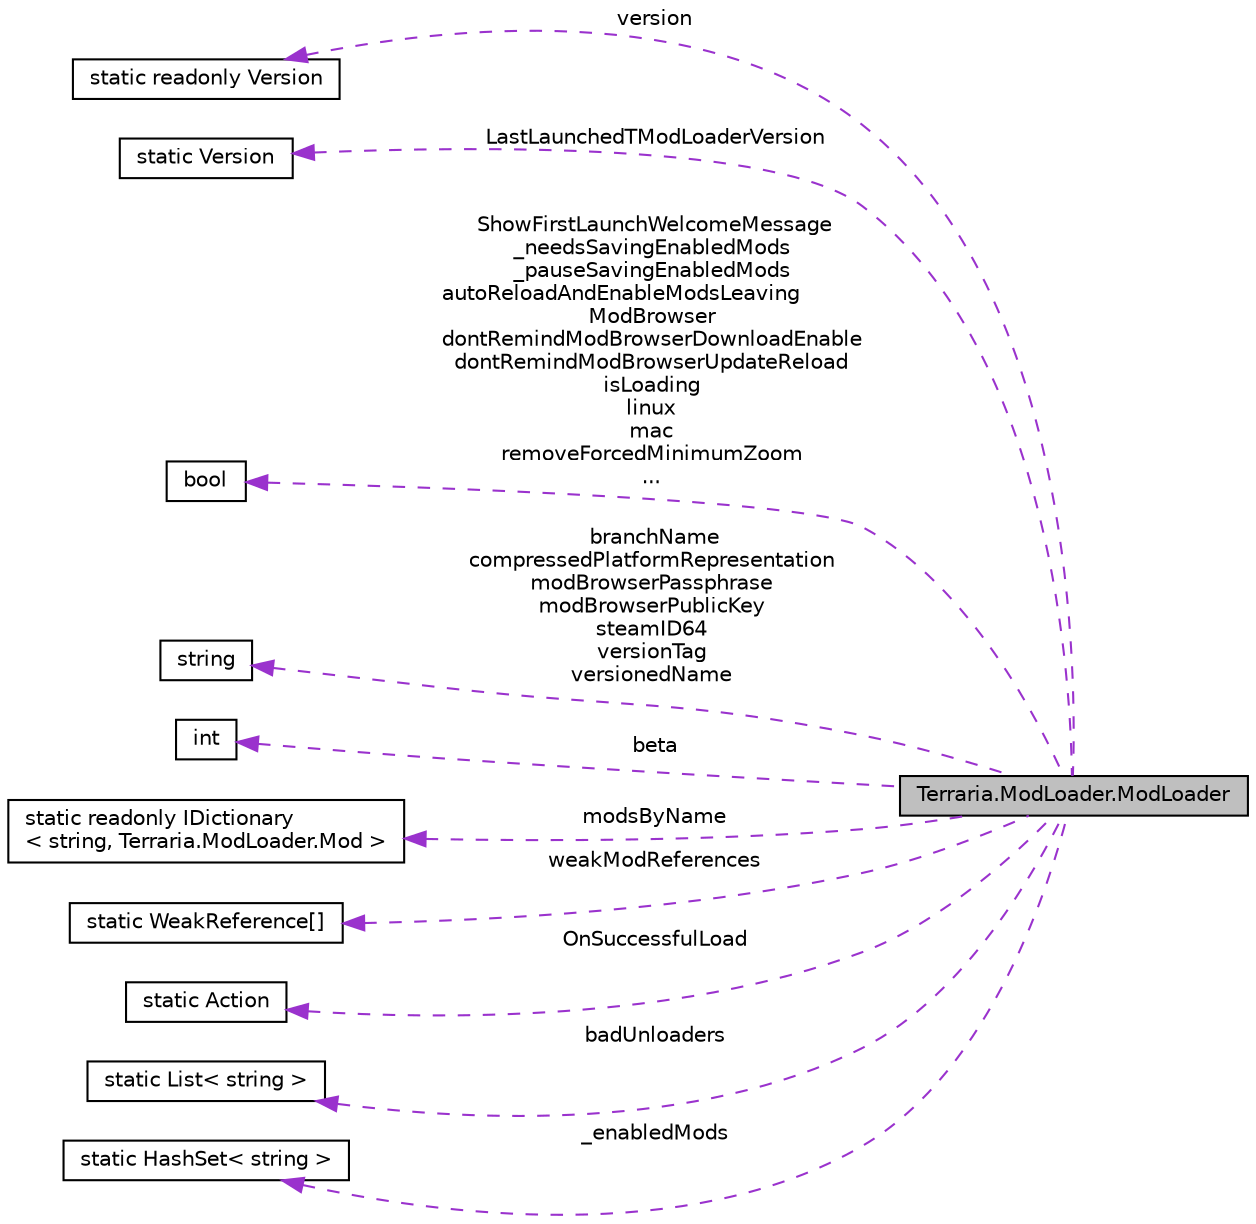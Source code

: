 digraph "Terraria.ModLoader.ModLoader"
{
 // LATEX_PDF_SIZE
  edge [fontname="Helvetica",fontsize="10",labelfontname="Helvetica",labelfontsize="10"];
  node [fontname="Helvetica",fontsize="10",shape=record];
  rankdir="LR";
  Node1 [label="Terraria.ModLoader.ModLoader",height=0.2,width=0.4,color="black", fillcolor="grey75", style="filled", fontcolor="black",tooltip="This serves as the central class which loads mods. It contains many static fields and methods related..."];
  Node2 -> Node1 [dir="back",color="darkorchid3",fontsize="10",style="dashed",label=" version" ,fontname="Helvetica"];
  Node2 [label="static readonly Version",height=0.2,width=0.4,color="black", fillcolor="white", style="filled",tooltip=" "];
  Node3 -> Node1 [dir="back",color="darkorchid3",fontsize="10",style="dashed",label=" LastLaunchedTModLoaderVersion" ,fontname="Helvetica"];
  Node3 [label="static Version",height=0.2,width=0.4,color="black", fillcolor="white", style="filled",tooltip=" "];
  Node4 -> Node1 [dir="back",color="darkorchid3",fontsize="10",style="dashed",label=" ShowFirstLaunchWelcomeMessage\n_needsSavingEnabledMods\n_pauseSavingEnabledMods\nautoReloadAndEnableModsLeaving\lModBrowser\ndontRemindModBrowserDownloadEnable\ndontRemindModBrowserUpdateReload\nisLoading\nlinux\nmac\nremoveForcedMinimumZoom\n..." ,fontname="Helvetica"];
  Node4 [label="bool",height=0.2,width=0.4,color="black", fillcolor="white", style="filled",tooltip=" "];
  Node5 -> Node1 [dir="back",color="darkorchid3",fontsize="10",style="dashed",label=" branchName\ncompressedPlatformRepresentation\nmodBrowserPassphrase\nmodBrowserPublicKey\nsteamID64\nversionTag\nversionedName" ,fontname="Helvetica"];
  Node5 [label="string",height=0.2,width=0.4,color="black", fillcolor="white", style="filled",tooltip=" "];
  Node6 -> Node1 [dir="back",color="darkorchid3",fontsize="10",style="dashed",label=" beta" ,fontname="Helvetica"];
  Node6 [label="int",height=0.2,width=0.4,color="black", fillcolor="white", style="filled",tooltip=" "];
  Node7 -> Node1 [dir="back",color="darkorchid3",fontsize="10",style="dashed",label=" modsByName" ,fontname="Helvetica"];
  Node7 [label="static readonly IDictionary\l\< string, Terraria.ModLoader.Mod \>",height=0.2,width=0.4,color="black", fillcolor="white", style="filled",tooltip=" "];
  Node8 -> Node1 [dir="back",color="darkorchid3",fontsize="10",style="dashed",label=" weakModReferences" ,fontname="Helvetica"];
  Node8 [label="static WeakReference[]",height=0.2,width=0.4,color="black", fillcolor="white", style="filled",tooltip=" "];
  Node9 -> Node1 [dir="back",color="darkorchid3",fontsize="10",style="dashed",label=" OnSuccessfulLoad" ,fontname="Helvetica"];
  Node9 [label="static Action",height=0.2,width=0.4,color="black", fillcolor="white", style="filled",tooltip=" "];
  Node10 -> Node1 [dir="back",color="darkorchid3",fontsize="10",style="dashed",label=" badUnloaders" ,fontname="Helvetica"];
  Node10 [label="static List\< string \>",height=0.2,width=0.4,color="black", fillcolor="white", style="filled",tooltip=" "];
  Node11 -> Node1 [dir="back",color="darkorchid3",fontsize="10",style="dashed",label=" _enabledMods" ,fontname="Helvetica"];
  Node11 [label="static HashSet\< string \>",height=0.2,width=0.4,color="black", fillcolor="white", style="filled",tooltip=" "];
}
